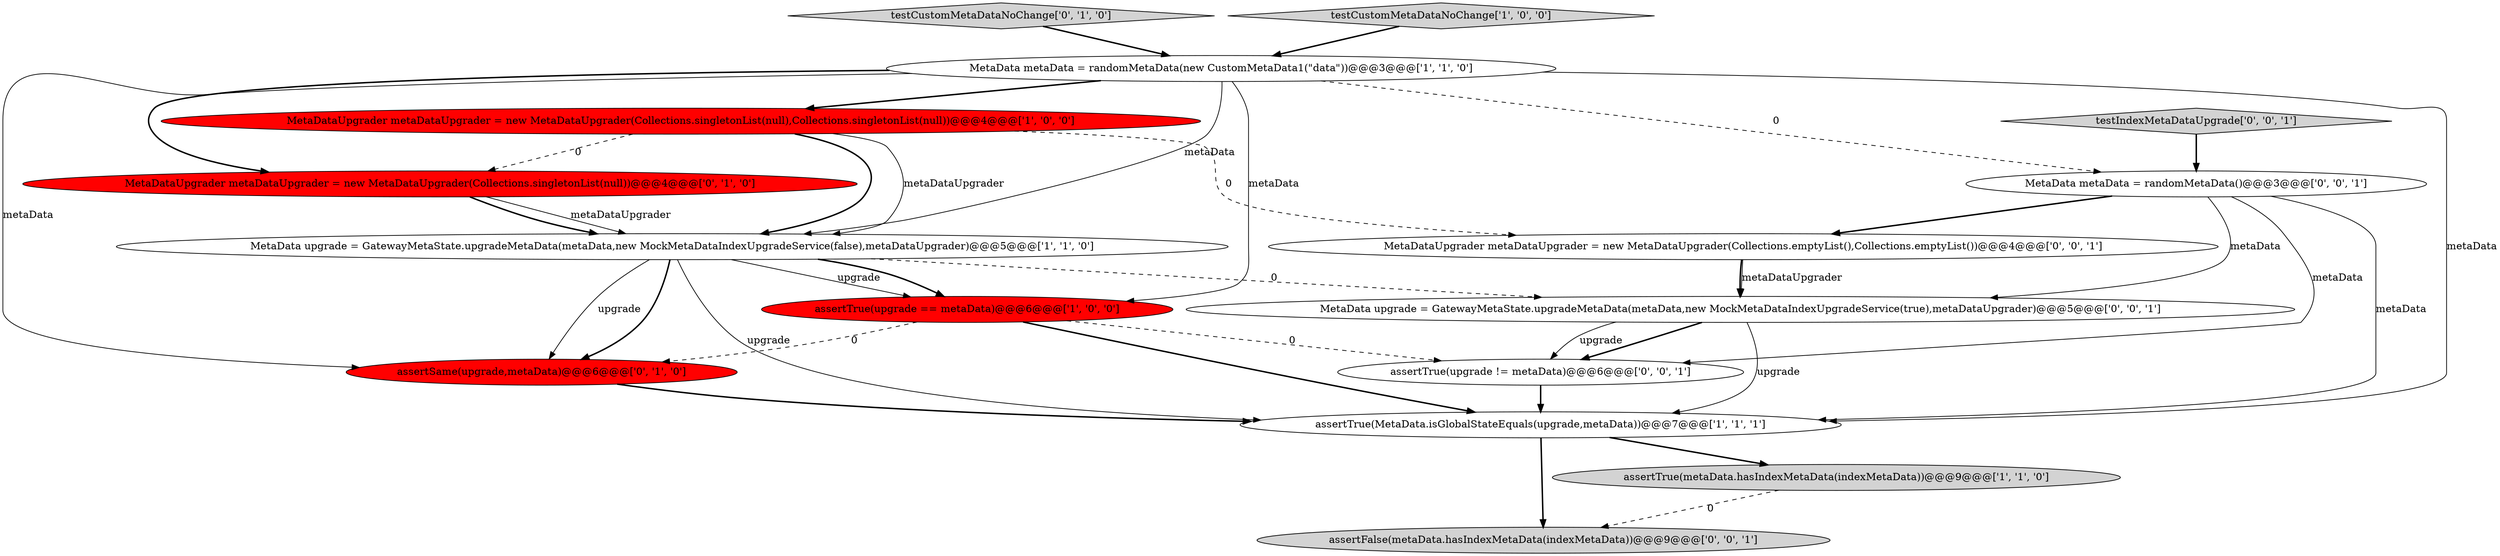 digraph {
1 [style = filled, label = "assertTrue(MetaData.isGlobalStateEquals(upgrade,metaData))@@@7@@@['1', '1', '1']", fillcolor = white, shape = ellipse image = "AAA0AAABBB1BBB"];
8 [style = filled, label = "assertSame(upgrade,metaData)@@@6@@@['0', '1', '0']", fillcolor = red, shape = ellipse image = "AAA1AAABBB2BBB"];
6 [style = filled, label = "MetaData metaData = randomMetaData(new CustomMetaData1(\"data\"))@@@3@@@['1', '1', '0']", fillcolor = white, shape = ellipse image = "AAA0AAABBB1BBB"];
4 [style = filled, label = "MetaData upgrade = GatewayMetaState.upgradeMetaData(metaData,new MockMetaDataIndexUpgradeService(false),metaDataUpgrader)@@@5@@@['1', '1', '0']", fillcolor = white, shape = ellipse image = "AAA0AAABBB1BBB"];
12 [style = filled, label = "MetaDataUpgrader metaDataUpgrader = new MetaDataUpgrader(Collections.emptyList(),Collections.emptyList())@@@4@@@['0', '0', '1']", fillcolor = white, shape = ellipse image = "AAA0AAABBB3BBB"];
14 [style = filled, label = "assertFalse(metaData.hasIndexMetaData(indexMetaData))@@@9@@@['0', '0', '1']", fillcolor = lightgray, shape = ellipse image = "AAA0AAABBB3BBB"];
0 [style = filled, label = "assertTrue(upgrade == metaData)@@@6@@@['1', '0', '0']", fillcolor = red, shape = ellipse image = "AAA1AAABBB1BBB"];
13 [style = filled, label = "assertTrue(upgrade != metaData)@@@6@@@['0', '0', '1']", fillcolor = white, shape = ellipse image = "AAA0AAABBB3BBB"];
5 [style = filled, label = "assertTrue(metaData.hasIndexMetaData(indexMetaData))@@@9@@@['1', '1', '0']", fillcolor = lightgray, shape = ellipse image = "AAA0AAABBB1BBB"];
9 [style = filled, label = "MetaDataUpgrader metaDataUpgrader = new MetaDataUpgrader(Collections.singletonList(null))@@@4@@@['0', '1', '0']", fillcolor = red, shape = ellipse image = "AAA1AAABBB2BBB"];
11 [style = filled, label = "MetaData metaData = randomMetaData()@@@3@@@['0', '0', '1']", fillcolor = white, shape = ellipse image = "AAA0AAABBB3BBB"];
15 [style = filled, label = "MetaData upgrade = GatewayMetaState.upgradeMetaData(metaData,new MockMetaDataIndexUpgradeService(true),metaDataUpgrader)@@@5@@@['0', '0', '1']", fillcolor = white, shape = ellipse image = "AAA0AAABBB3BBB"];
10 [style = filled, label = "testIndexMetaDataUpgrade['0', '0', '1']", fillcolor = lightgray, shape = diamond image = "AAA0AAABBB3BBB"];
7 [style = filled, label = "testCustomMetaDataNoChange['0', '1', '0']", fillcolor = lightgray, shape = diamond image = "AAA0AAABBB2BBB"];
2 [style = filled, label = "MetaDataUpgrader metaDataUpgrader = new MetaDataUpgrader(Collections.singletonList(null),Collections.singletonList(null))@@@4@@@['1', '0', '0']", fillcolor = red, shape = ellipse image = "AAA1AAABBB1BBB"];
3 [style = filled, label = "testCustomMetaDataNoChange['1', '0', '0']", fillcolor = lightgray, shape = diamond image = "AAA0AAABBB1BBB"];
1->5 [style = bold, label=""];
6->4 [style = solid, label="metaData"];
15->13 [style = bold, label=""];
9->4 [style = solid, label="metaDataUpgrader"];
11->1 [style = solid, label="metaData"];
5->14 [style = dashed, label="0"];
2->4 [style = solid, label="metaDataUpgrader"];
15->1 [style = solid, label="upgrade"];
9->4 [style = bold, label=""];
6->11 [style = dashed, label="0"];
12->15 [style = bold, label=""];
15->13 [style = solid, label="upgrade"];
3->6 [style = bold, label=""];
6->1 [style = solid, label="metaData"];
11->13 [style = solid, label="metaData"];
11->12 [style = bold, label=""];
4->0 [style = solid, label="upgrade"];
2->4 [style = bold, label=""];
13->1 [style = bold, label=""];
4->0 [style = bold, label=""];
6->2 [style = bold, label=""];
8->1 [style = bold, label=""];
2->12 [style = dashed, label="0"];
12->15 [style = solid, label="metaDataUpgrader"];
4->8 [style = solid, label="upgrade"];
2->9 [style = dashed, label="0"];
0->1 [style = bold, label=""];
6->0 [style = solid, label="metaData"];
4->15 [style = dashed, label="0"];
0->13 [style = dashed, label="0"];
7->6 [style = bold, label=""];
4->1 [style = solid, label="upgrade"];
11->15 [style = solid, label="metaData"];
4->8 [style = bold, label=""];
0->8 [style = dashed, label="0"];
1->14 [style = bold, label=""];
6->8 [style = solid, label="metaData"];
6->9 [style = bold, label=""];
10->11 [style = bold, label=""];
}

